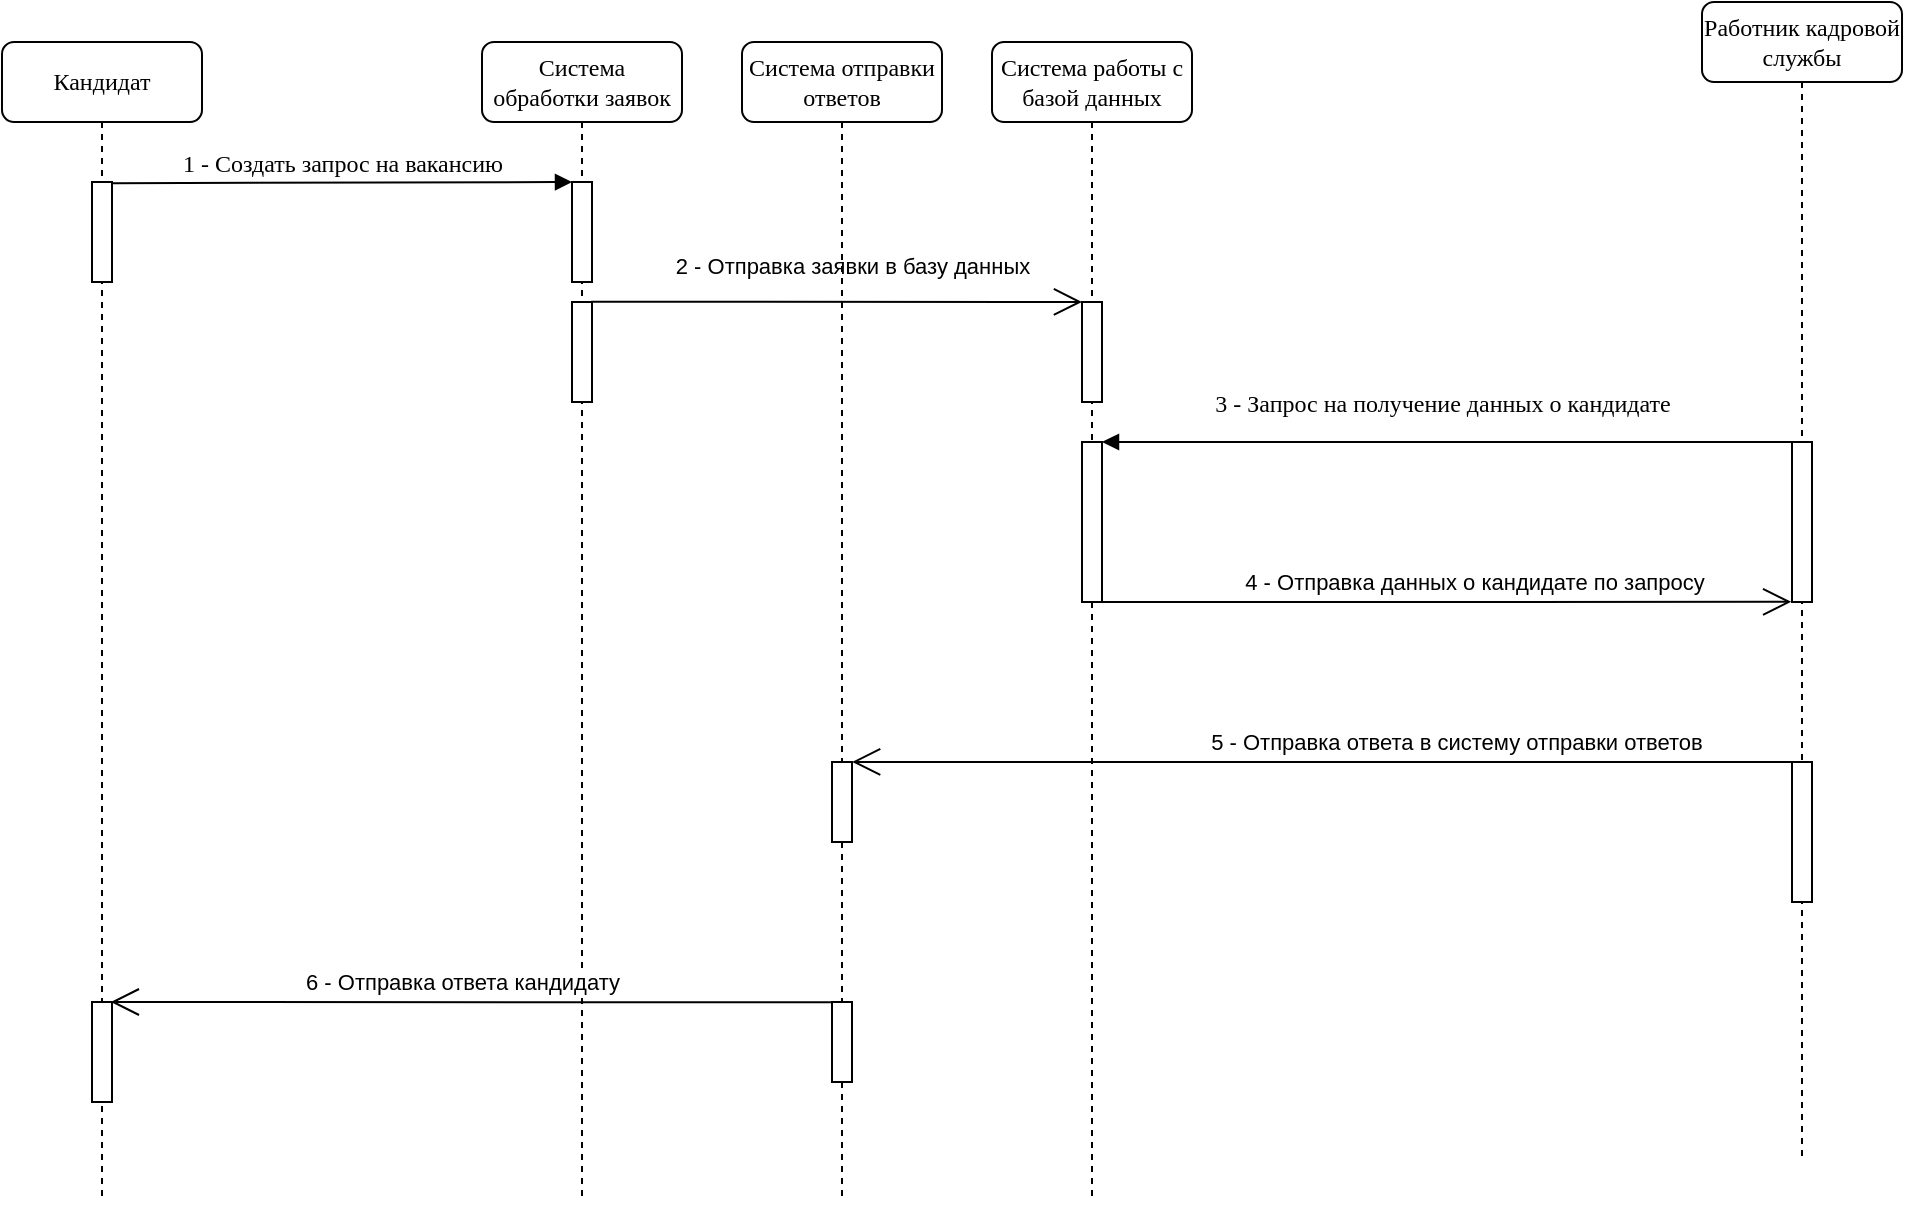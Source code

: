 <mxfile version="21.0.6" type="github">
  <diagram name="Page-1" id="13e1069c-82ec-6db2-03f1-153e76fe0fe0">
    <mxGraphModel dx="519" dy="268" grid="1" gridSize="10" guides="1" tooltips="1" connect="1" arrows="1" fold="1" page="1" pageScale="1" pageWidth="1100" pageHeight="850" background="none" math="0" shadow="0">
      <root>
        <mxCell id="0" />
        <mxCell id="1" parent="0" />
        <mxCell id="7baba1c4bc27f4b0-2" value="Система обработки заявок" style="shape=umlLifeline;perimeter=lifelinePerimeter;whiteSpace=wrap;html=1;container=1;collapsible=0;recursiveResize=0;outlineConnect=0;rounded=1;shadow=0;comic=0;labelBackgroundColor=none;strokeWidth=1;fontFamily=Verdana;fontSize=12;align=center;" parent="1" vertex="1">
          <mxGeometry x="340" y="80" width="100" height="580" as="geometry" />
        </mxCell>
        <mxCell id="7baba1c4bc27f4b0-10" value="" style="html=1;points=[];perimeter=orthogonalPerimeter;rounded=0;shadow=0;comic=0;labelBackgroundColor=none;strokeWidth=1;fontFamily=Verdana;fontSize=12;align=center;" parent="7baba1c4bc27f4b0-2" vertex="1">
          <mxGeometry x="45" y="70" width="10" height="50" as="geometry" />
        </mxCell>
        <mxCell id="XBDZjMG_k9APAXd4hIY6-21" value="" style="html=1;points=[];perimeter=orthogonalPerimeter;rounded=0;shadow=0;comic=0;labelBackgroundColor=none;strokeWidth=1;fontFamily=Verdana;fontSize=12;align=center;" vertex="1" parent="7baba1c4bc27f4b0-2">
          <mxGeometry x="45" y="130" width="10" height="50" as="geometry" />
        </mxCell>
        <mxCell id="7baba1c4bc27f4b0-3" value="Система работы с базой данных" style="shape=umlLifeline;perimeter=lifelinePerimeter;whiteSpace=wrap;html=1;container=1;collapsible=0;recursiveResize=0;outlineConnect=0;rounded=1;shadow=0;comic=0;labelBackgroundColor=none;strokeWidth=1;fontFamily=Verdana;fontSize=12;align=center;" parent="1" vertex="1">
          <mxGeometry x="595" y="80" width="100" height="580" as="geometry" />
        </mxCell>
        <mxCell id="XBDZjMG_k9APAXd4hIY6-30" value="" style="html=1;points=[];perimeter=orthogonalPerimeter;rounded=0;shadow=0;comic=0;labelBackgroundColor=none;strokeWidth=1;fontFamily=Verdana;fontSize=12;align=center;" vertex="1" parent="7baba1c4bc27f4b0-3">
          <mxGeometry x="45" y="200" width="10" height="80" as="geometry" />
        </mxCell>
        <mxCell id="XBDZjMG_k9APAXd4hIY6-26" value="" style="html=1;points=[];perimeter=orthogonalPerimeter;rounded=0;shadow=0;comic=0;labelBackgroundColor=none;strokeWidth=1;fontFamily=Verdana;fontSize=12;align=center;" vertex="1" parent="7baba1c4bc27f4b0-3">
          <mxGeometry x="45" y="130" width="10" height="50" as="geometry" />
        </mxCell>
        <mxCell id="7baba1c4bc27f4b0-4" value="Работник кадровой службы" style="shape=umlLifeline;perimeter=lifelinePerimeter;whiteSpace=wrap;html=1;container=1;collapsible=0;recursiveResize=0;outlineConnect=0;rounded=1;shadow=0;comic=0;labelBackgroundColor=none;strokeWidth=1;fontFamily=Verdana;fontSize=12;align=center;" parent="1" vertex="1">
          <mxGeometry x="950" y="60" width="100" height="580" as="geometry" />
        </mxCell>
        <mxCell id="XBDZjMG_k9APAXd4hIY6-24" value="" style="html=1;points=[];perimeter=orthogonalPerimeter;rounded=0;shadow=0;comic=0;labelBackgroundColor=none;strokeWidth=1;fontFamily=Verdana;fontSize=12;align=center;" vertex="1" parent="7baba1c4bc27f4b0-4">
          <mxGeometry x="45" y="220" width="10" height="80" as="geometry" />
        </mxCell>
        <mxCell id="XBDZjMG_k9APAXd4hIY6-25" value="" style="html=1;points=[];perimeter=orthogonalPerimeter;rounded=0;shadow=0;comic=0;labelBackgroundColor=none;strokeWidth=1;fontFamily=Verdana;fontSize=12;align=center;" vertex="1" parent="7baba1c4bc27f4b0-4">
          <mxGeometry x="45" y="380" width="10" height="70" as="geometry" />
        </mxCell>
        <mxCell id="7baba1c4bc27f4b0-8" value="Кандидат" style="shape=umlLifeline;perimeter=lifelinePerimeter;whiteSpace=wrap;html=1;container=1;collapsible=0;recursiveResize=0;outlineConnect=0;rounded=1;shadow=0;comic=0;labelBackgroundColor=none;strokeWidth=1;fontFamily=Verdana;fontSize=12;align=center;" parent="1" vertex="1">
          <mxGeometry x="100" y="80" width="100" height="580" as="geometry" />
        </mxCell>
        <mxCell id="XBDZjMG_k9APAXd4hIY6-22" value="" style="html=1;points=[];perimeter=orthogonalPerimeter;rounded=0;shadow=0;comic=0;labelBackgroundColor=none;strokeWidth=1;fontFamily=Verdana;fontSize=12;align=center;" vertex="1" parent="7baba1c4bc27f4b0-8">
          <mxGeometry x="45" y="70" width="10" height="50" as="geometry" />
        </mxCell>
        <mxCell id="XBDZjMG_k9APAXd4hIY6-23" value="" style="html=1;points=[];perimeter=orthogonalPerimeter;rounded=0;shadow=0;comic=0;labelBackgroundColor=none;strokeWidth=1;fontFamily=Verdana;fontSize=12;align=center;" vertex="1" parent="7baba1c4bc27f4b0-8">
          <mxGeometry x="45" y="480" width="10" height="50" as="geometry" />
        </mxCell>
        <mxCell id="7baba1c4bc27f4b0-11" value="1 - Создать запрос на вакансию" style="html=1;verticalAlign=bottom;endArrow=block;labelBackgroundColor=none;fontFamily=Verdana;fontSize=12;edgeStyle=elbowEdgeStyle;elbow=vertical;exitX=1.028;exitY=0.012;exitDx=0;exitDy=0;exitPerimeter=0;" parent="1" source="XBDZjMG_k9APAXd4hIY6-22" target="7baba1c4bc27f4b0-10" edge="1">
          <mxGeometry x="0.004" relative="1" as="geometry">
            <mxPoint x="155" y="170" as="sourcePoint" />
            <Array as="points">
              <mxPoint x="160" y="150" />
              <mxPoint x="250" y="170" />
              <mxPoint x="180" y="200" />
              <mxPoint x="250" y="240" />
            </Array>
            <mxPoint as="offset" />
          </mxGeometry>
        </mxCell>
        <mxCell id="XBDZjMG_k9APAXd4hIY6-7" value="" style="endArrow=open;endFill=1;endSize=12;html=1;rounded=0;exitX=0.964;exitY=-0.003;exitDx=0;exitDy=0;exitPerimeter=0;" edge="1" parent="1" source="XBDZjMG_k9APAXd4hIY6-21">
          <mxGeometry width="160" relative="1" as="geometry">
            <mxPoint x="400" y="290" as="sourcePoint" />
            <mxPoint x="640" y="210" as="targetPoint" />
            <Array as="points" />
          </mxGeometry>
        </mxCell>
        <mxCell id="XBDZjMG_k9APAXd4hIY6-8" value="2 - Отправка заявки в базу данных" style="edgeLabel;html=1;align=center;verticalAlign=middle;resizable=0;points=[];" vertex="1" connectable="0" parent="XBDZjMG_k9APAXd4hIY6-7">
          <mxGeometry x="-0.139" y="1" relative="1" as="geometry">
            <mxPoint x="25" y="-17" as="offset" />
          </mxGeometry>
        </mxCell>
        <mxCell id="XBDZjMG_k9APAXd4hIY6-9" value="Система отправки ответов" style="shape=umlLifeline;perimeter=lifelinePerimeter;whiteSpace=wrap;html=1;container=1;collapsible=0;recursiveResize=0;outlineConnect=0;rounded=1;shadow=0;comic=0;labelBackgroundColor=none;strokeWidth=1;fontFamily=Verdana;fontSize=12;align=center;" vertex="1" parent="1">
          <mxGeometry x="470" y="80" width="100" height="580" as="geometry" />
        </mxCell>
        <mxCell id="XBDZjMG_k9APAXd4hIY6-10" value="" style="html=1;points=[];perimeter=orthogonalPerimeter;rounded=0;shadow=0;comic=0;labelBackgroundColor=none;strokeWidth=1;fontFamily=Verdana;fontSize=12;align=center;" vertex="1" parent="XBDZjMG_k9APAXd4hIY6-9">
          <mxGeometry x="45" y="360" width="10" height="40" as="geometry" />
        </mxCell>
        <mxCell id="XBDZjMG_k9APAXd4hIY6-31" value="" style="html=1;points=[];perimeter=orthogonalPerimeter;rounded=0;shadow=0;comic=0;labelBackgroundColor=none;strokeWidth=1;fontFamily=Verdana;fontSize=12;align=center;" vertex="1" parent="XBDZjMG_k9APAXd4hIY6-9">
          <mxGeometry x="45" y="480" width="10" height="40" as="geometry" />
        </mxCell>
        <mxCell id="XBDZjMG_k9APAXd4hIY6-11" value="3 - Запрос на получение данных о кандидате" style="html=1;verticalAlign=bottom;endArrow=block;labelBackgroundColor=none;fontFamily=Verdana;fontSize=12;edgeStyle=elbowEdgeStyle;elbow=vertical;" edge="1" parent="1">
          <mxGeometry x="0.016" y="-10" relative="1" as="geometry">
            <mxPoint x="995" y="280" as="sourcePoint" />
            <mxPoint x="650" y="280" as="targetPoint" />
            <Array as="points">
              <mxPoint x="790" y="280" />
              <mxPoint x="770" y="260" />
              <mxPoint x="860" y="220" />
              <mxPoint x="815" y="220" />
            </Array>
            <mxPoint as="offset" />
          </mxGeometry>
        </mxCell>
        <mxCell id="XBDZjMG_k9APAXd4hIY6-16" value="" style="endArrow=open;endFill=1;endSize=12;html=1;rounded=0;exitX=0;exitY=0;exitDx=0;exitDy=0;exitPerimeter=0;entryX=1.005;entryY=-0.001;entryDx=0;entryDy=0;entryPerimeter=0;" edge="1" parent="1" source="XBDZjMG_k9APAXd4hIY6-25" target="XBDZjMG_k9APAXd4hIY6-10">
          <mxGeometry width="160" relative="1" as="geometry">
            <mxPoint x="995.23" y="469.83" as="sourcePoint" />
            <mxPoint x="530" y="440" as="targetPoint" />
          </mxGeometry>
        </mxCell>
        <mxCell id="XBDZjMG_k9APAXd4hIY6-17" value="5 - Отправка ответа в систему отправки ответов" style="edgeLabel;html=1;align=center;verticalAlign=middle;resizable=0;points=[];" vertex="1" connectable="0" parent="XBDZjMG_k9APAXd4hIY6-16">
          <mxGeometry x="-0.286" relative="1" as="geometry">
            <mxPoint y="-10" as="offset" />
          </mxGeometry>
        </mxCell>
        <mxCell id="XBDZjMG_k9APAXd4hIY6-18" value="" style="endArrow=open;endFill=1;endSize=12;html=1;rounded=0;entryX=0.94;entryY=0;entryDx=0;entryDy=0;entryPerimeter=0;exitX=-0.027;exitY=0.004;exitDx=0;exitDy=0;exitPerimeter=0;" edge="1" parent="1" source="XBDZjMG_k9APAXd4hIY6-31" target="XBDZjMG_k9APAXd4hIY6-23">
          <mxGeometry width="160" relative="1" as="geometry">
            <mxPoint x="300" y="510" as="sourcePoint" />
            <mxPoint x="160" y="510" as="targetPoint" />
            <Array as="points" />
          </mxGeometry>
        </mxCell>
        <mxCell id="XBDZjMG_k9APAXd4hIY6-19" value="6 - Отправка ответа кандидату" style="edgeLabel;html=1;align=center;verticalAlign=middle;resizable=0;points=[];" vertex="1" connectable="0" parent="XBDZjMG_k9APAXd4hIY6-18">
          <mxGeometry x="0.025" y="-1" relative="1" as="geometry">
            <mxPoint y="-9" as="offset" />
          </mxGeometry>
        </mxCell>
        <mxCell id="XBDZjMG_k9APAXd4hIY6-14" value="" style="endArrow=open;endFill=1;endSize=12;html=1;rounded=0;entryX=-0.039;entryY=0.999;entryDx=0;entryDy=0;entryPerimeter=0;" edge="1" parent="1" target="XBDZjMG_k9APAXd4hIY6-24">
          <mxGeometry width="160" relative="1" as="geometry">
            <mxPoint x="650" y="360" as="sourcePoint" />
            <mxPoint x="810" y="350" as="targetPoint" />
          </mxGeometry>
        </mxCell>
        <mxCell id="XBDZjMG_k9APAXd4hIY6-15" value="4 - Отправка данных о кандидате по запросу" style="edgeLabel;html=1;align=center;verticalAlign=middle;resizable=0;points=[];" vertex="1" connectable="0" parent="XBDZjMG_k9APAXd4hIY6-14">
          <mxGeometry x="0.079" y="2" relative="1" as="geometry">
            <mxPoint y="-8" as="offset" />
          </mxGeometry>
        </mxCell>
      </root>
    </mxGraphModel>
  </diagram>
</mxfile>
